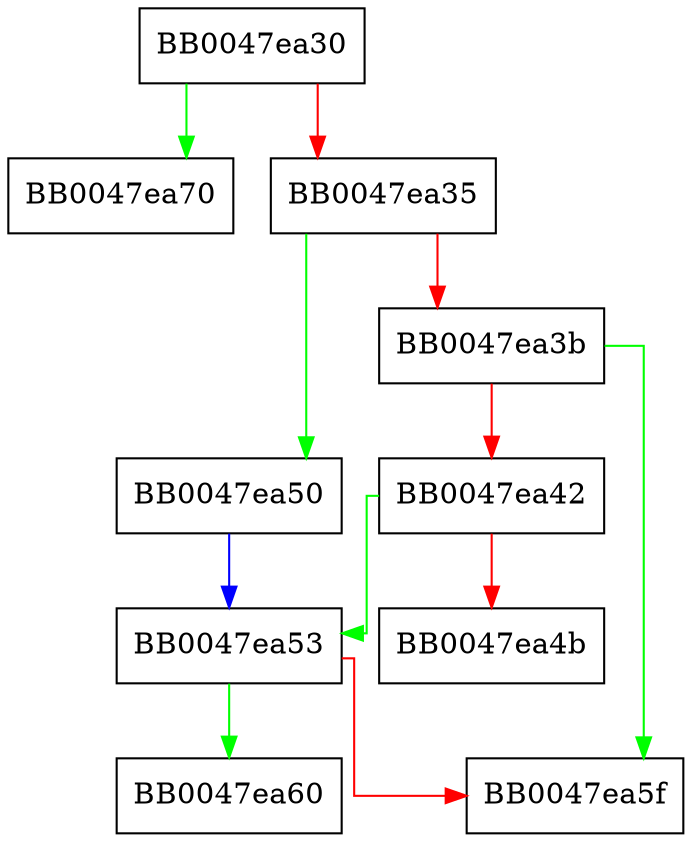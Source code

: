 digraph SSL_get0_CA_list {
  node [shape="box"];
  graph [splines=ortho];
  BB0047ea30 -> BB0047ea70 [color="green"];
  BB0047ea30 -> BB0047ea35 [color="red"];
  BB0047ea35 -> BB0047ea50 [color="green"];
  BB0047ea35 -> BB0047ea3b [color="red"];
  BB0047ea3b -> BB0047ea5f [color="green"];
  BB0047ea3b -> BB0047ea42 [color="red"];
  BB0047ea42 -> BB0047ea53 [color="green"];
  BB0047ea42 -> BB0047ea4b [color="red"];
  BB0047ea50 -> BB0047ea53 [color="blue"];
  BB0047ea53 -> BB0047ea60 [color="green"];
  BB0047ea53 -> BB0047ea5f [color="red"];
}